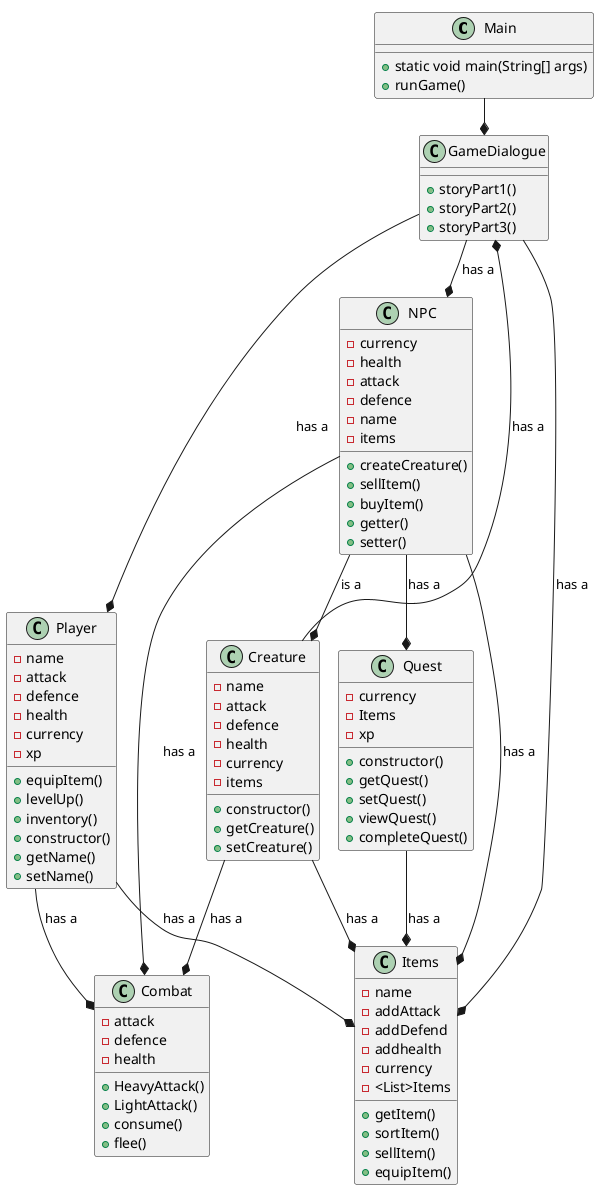 @startuml

!pragma layout smetana


class Main{
+ static void main(String[] args)
+ runGame()

}


class GameDialogue{
+ storyPart1()
+ storyPart2()
+ storyPart3()
}

class Player{
- name
- attack
- defence
- health
- currency
- xp
+equipItem()
+levelUp()
+inventory()
+constructor()
+getName()
+setName()
}


class Creature{
- name
- attack
- defence
- health
- currency
- items
+ constructor()
+ getCreature()
+ setCreature()
}


class  NPC{
- currency
- health
- attack
- defence
- name
- items
+ createCreature()
+ sellItem()
+ buyItem()
+ getter()
+ setter()
}


class  Combat{
- attack
- defence
- health
+ HeavyAttack()
+ LightAttack()
+ consume()
+ flee()
}


class  Quest{
- currency
- Items
- xp
+ constructor()
+ getQuest()
+ setQuest()
+ viewQuest()
+ completeQuest()
}


class  Items{
- name
- addAttack
- addDefend
- addhealth
- currency
- <List>Items
+ getItem()
+ sortItem()
+ sellItem()
+ equipItem()

}


Main --* GameDialogue
Player --* Items: has a
Creature --* Items: has a
GameDialogue --* Items: has a
Quest --* Items: has a
GameDialogue --* NPC: has a
NPC --* Quest: has a
Player --* Combat: has a
Creature --* Combat: has a
NPC --* Combat: has a
Creature --* GameDialogue: has a
NPC --* Creature: is a
GameDialogue --* Player: has a
NPC --* Items: has a

@enduml


Combat Class;
Attributter:

attack
deffence
health
Metoder:

